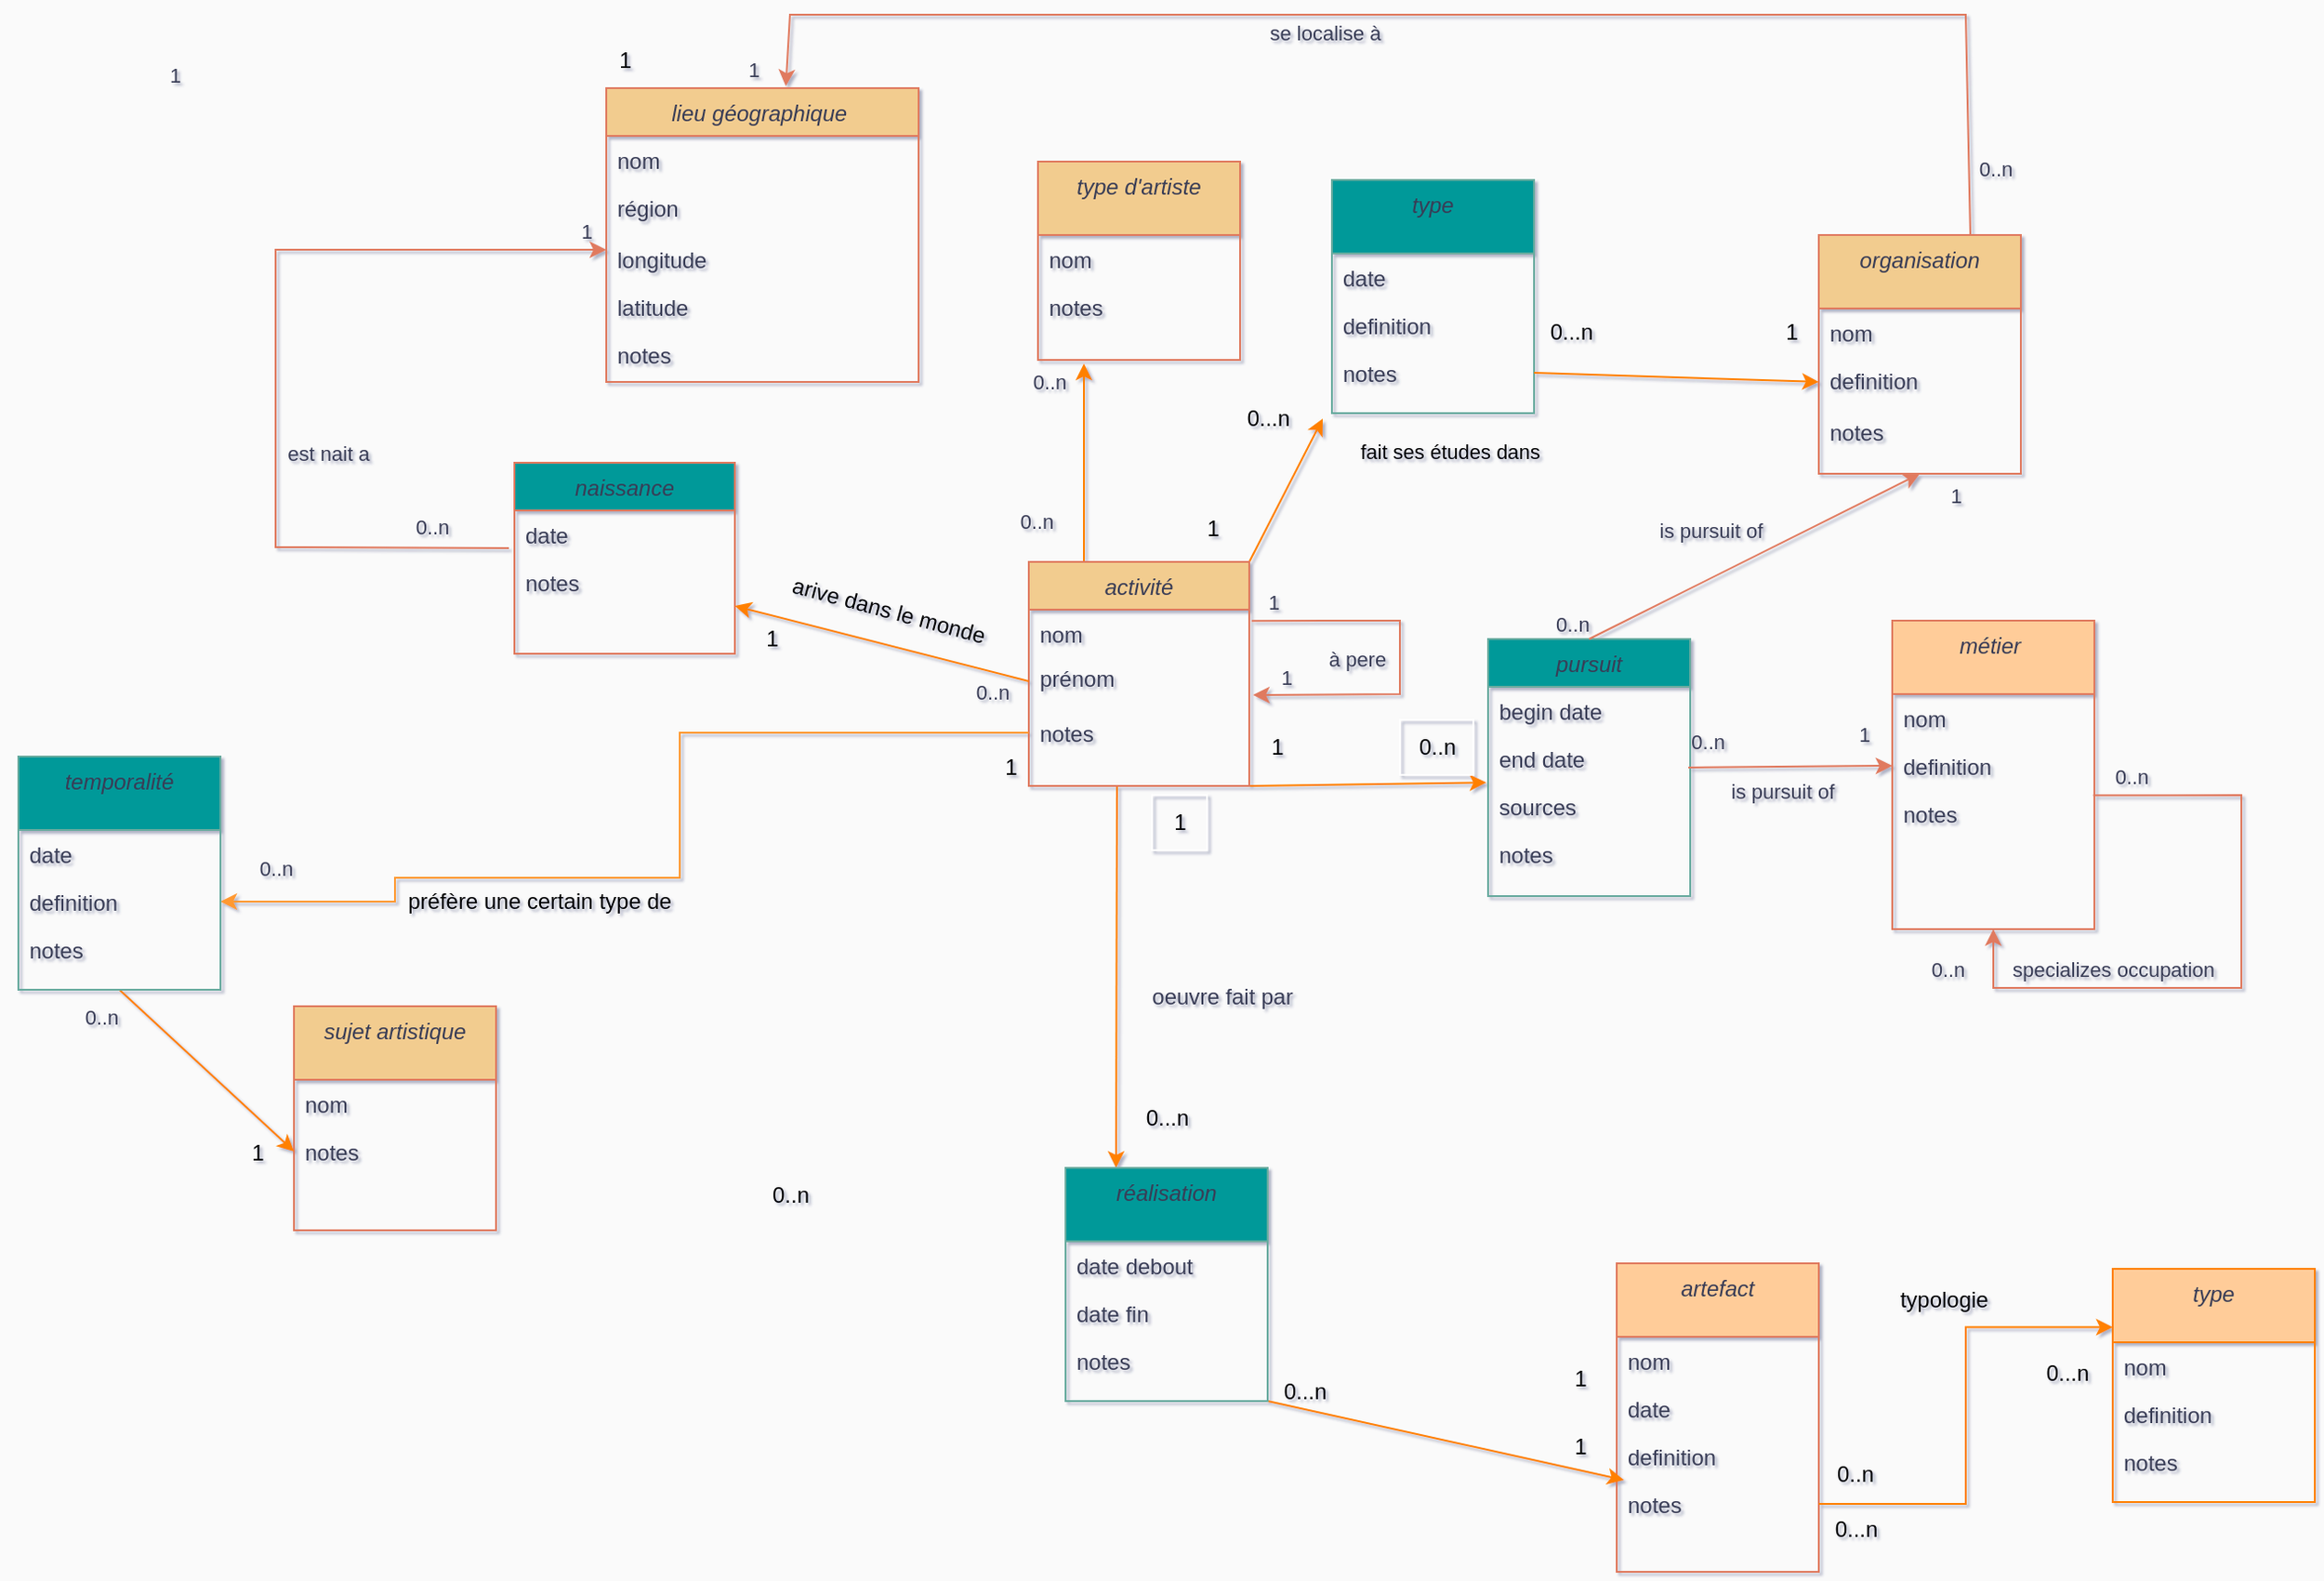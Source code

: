 <mxfile>
    <diagram id="C5RBs43oDa-KdzZeNtuy" name="Page-1">
        <mxGraphModel dx="1972" dy="1094" grid="1" gridSize="10" guides="1" tooltips="1" connect="1" arrows="1" fold="1" page="1" pageScale="1" pageWidth="1654" pageHeight="1169" background="#fafafa" math="0" shadow="1">
            <root>
                <mxCell id="WIyWlLk6GJQsqaUBKTNV-0"/>
                <mxCell id="WIyWlLk6GJQsqaUBKTNV-1" parent="WIyWlLk6GJQsqaUBKTNV-0"/>
                <mxCell id="3" style="edgeStyle=none;html=1;exitX=0.25;exitY=0;exitDx=0;exitDy=0;strokeColor=#FF8000;fillColor=#FF8000;" parent="WIyWlLk6GJQsqaUBKTNV-1" source="zkfFHV4jXpPFQw0GAbJ--0" edge="1">
                    <mxGeometry relative="1" as="geometry">
                        <mxPoint x="760" y="340" as="targetPoint"/>
                    </mxGeometry>
                </mxCell>
                <mxCell id="18" style="edgeStyle=none;html=1;exitX=1;exitY=1;exitDx=0;exitDy=0;entryX=-0.009;entryY=0.007;entryDx=0;entryDy=0;entryPerimeter=0;strokeColor=#FF8000;fontColor=#000000;fillColor=#FF8000;" parent="WIyWlLk6GJQsqaUBKTNV-1" source="zkfFHV4jXpPFQw0GAbJ--0" target="Bw8D9-mf-STMI-rw64IU-81" edge="1">
                    <mxGeometry relative="1" as="geometry"/>
                </mxCell>
                <mxCell id="20" style="edgeStyle=none;html=1;exitX=1;exitY=0;exitDx=0;exitDy=0;strokeColor=#FF8000;fontColor=#000000;" parent="WIyWlLk6GJQsqaUBKTNV-1" source="zkfFHV4jXpPFQw0GAbJ--0" edge="1">
                    <mxGeometry relative="1" as="geometry">
                        <mxPoint x="890" y="370" as="targetPoint"/>
                    </mxGeometry>
                </mxCell>
                <mxCell id="61" style="edgeStyle=none;html=1;entryX=0.25;entryY=0;entryDx=0;entryDy=0;strokeColor=#FF8000;fontColor=#000000;fillColor=#FF8000;" edge="1" parent="WIyWlLk6GJQsqaUBKTNV-1" target="7">
                    <mxGeometry relative="1" as="geometry">
                        <mxPoint x="778" y="570" as="sourcePoint"/>
                    </mxGeometry>
                </mxCell>
                <mxCell id="zkfFHV4jXpPFQw0GAbJ--0" value="activité" style="swimlane;fontStyle=2;align=center;verticalAlign=top;childLayout=stackLayout;horizontal=1;startSize=26;horizontalStack=0;resizeParent=1;resizeLast=0;collapsible=1;marginBottom=0;rounded=0;shadow=0;strokeWidth=1;labelBackgroundColor=none;fillColor=#F2CC8F;strokeColor=#E07A5F;fontColor=#393C56;" parent="WIyWlLk6GJQsqaUBKTNV-1" vertex="1">
                    <mxGeometry x="730" y="448" width="120" height="122" as="geometry">
                        <mxRectangle x="230" y="140" width="160" height="26" as="alternateBounds"/>
                    </mxGeometry>
                </mxCell>
                <mxCell id="zkfFHV4jXpPFQw0GAbJ--1" value="nom" style="text;align=left;verticalAlign=top;spacingLeft=4;spacingRight=4;overflow=hidden;rotatable=0;points=[[0,0.5],[1,0.5]];portConstraint=eastwest;rounded=0;labelBackgroundColor=none;fontColor=#393C56;" parent="zkfFHV4jXpPFQw0GAbJ--0" vertex="1">
                    <mxGeometry y="26" width="120" height="24" as="geometry"/>
                </mxCell>
                <mxCell id="u_57cNiZf8qIz6-0h1pk-41" value="prénom" style="text;align=left;verticalAlign=top;spacingLeft=4;spacingRight=4;overflow=hidden;rotatable=0;points=[[0,0.5],[1,0.5]];portConstraint=eastwest;rounded=0;labelBackgroundColor=none;fontColor=#393C56;" parent="zkfFHV4jXpPFQw0GAbJ--0" vertex="1">
                    <mxGeometry y="50" width="120" height="30" as="geometry"/>
                </mxCell>
                <mxCell id="p7xlOEMJFDli8GuN8Mlz-6" value="notes&#10;" style="text;align=left;verticalAlign=top;spacingLeft=4;spacingRight=4;overflow=hidden;rotatable=0;points=[[0,0.5],[1,0.5]];portConstraint=eastwest;rounded=0;shadow=0;html=0;labelBackgroundColor=none;fontColor=#393C56;" parent="zkfFHV4jXpPFQw0GAbJ--0" vertex="1">
                    <mxGeometry y="80" width="120" height="26" as="geometry"/>
                </mxCell>
                <mxCell id="Bw8D9-mf-STMI-rw64IU-0" value="naissance" style="swimlane;fontStyle=2;align=center;verticalAlign=top;childLayout=stackLayout;horizontal=1;startSize=26;horizontalStack=0;resizeParent=1;resizeLast=0;collapsible=1;marginBottom=0;rounded=0;shadow=0;strokeWidth=1;labelBackgroundColor=none;fillColor=#009999;strokeColor=#E07A5F;fontColor=#393C56;" parent="WIyWlLk6GJQsqaUBKTNV-1" vertex="1">
                    <mxGeometry x="450" y="394" width="120" height="104" as="geometry">
                        <mxRectangle x="230" y="140" width="160" height="26" as="alternateBounds"/>
                    </mxGeometry>
                </mxCell>
                <mxCell id="Bw8D9-mf-STMI-rw64IU-1" value="date" style="text;align=left;verticalAlign=top;spacingLeft=4;spacingRight=4;overflow=hidden;rotatable=0;points=[[0,0.5],[1,0.5]];portConstraint=eastwest;rounded=0;labelBackgroundColor=none;fontColor=#393C56;" parent="Bw8D9-mf-STMI-rw64IU-0" vertex="1">
                    <mxGeometry y="26" width="120" height="26" as="geometry"/>
                </mxCell>
                <mxCell id="Bw8D9-mf-STMI-rw64IU-53" style="edgeStyle=elbowEdgeStyle;rounded=0;orthogonalLoop=1;jettySize=auto;elbow=vertical;html=1;exitX=0;exitY=0.5;exitDx=0;exitDy=0;labelBackgroundColor=none;fontColor=default;strokeColor=#E07A5F;" parent="Bw8D9-mf-STMI-rw64IU-0" edge="1">
                    <mxGeometry relative="1" as="geometry">
                        <mxPoint y="65" as="sourcePoint"/>
                        <mxPoint y="65" as="targetPoint"/>
                    </mxGeometry>
                </mxCell>
                <mxCell id="lIRJRWgk_XQTRXZxPNvE-15" value="notes&#10;" style="text;align=left;verticalAlign=top;spacingLeft=4;spacingRight=4;overflow=hidden;rotatable=0;points=[[0,0.5],[1,0.5]];portConstraint=eastwest;rounded=0;shadow=0;html=0;labelBackgroundColor=none;fontColor=#393C56;" parent="Bw8D9-mf-STMI-rw64IU-0" vertex="1">
                    <mxGeometry y="52" width="120" height="26" as="geometry"/>
                </mxCell>
                <mxCell id="Bw8D9-mf-STMI-rw64IU-12" value="lieu géographique " style="swimlane;fontStyle=2;align=center;verticalAlign=top;childLayout=stackLayout;horizontal=1;startSize=26;horizontalStack=0;resizeParent=1;resizeLast=0;collapsible=1;marginBottom=0;rounded=0;shadow=0;strokeWidth=1;labelBackgroundColor=none;fillColor=#F2CC8F;strokeColor=#E07A5F;fontColor=#393C56;" parent="WIyWlLk6GJQsqaUBKTNV-1" vertex="1">
                    <mxGeometry x="500" y="190" width="170" height="160" as="geometry">
                        <mxRectangle x="230" y="140" width="160" height="26" as="alternateBounds"/>
                    </mxGeometry>
                </mxCell>
                <mxCell id="Bw8D9-mf-STMI-rw64IU-13" value="nom" style="text;align=left;verticalAlign=top;spacingLeft=4;spacingRight=4;overflow=hidden;rotatable=0;points=[[0,0.5],[1,0.5]];portConstraint=eastwest;rounded=0;labelBackgroundColor=none;fontColor=#393C56;" parent="Bw8D9-mf-STMI-rw64IU-12" vertex="1">
                    <mxGeometry y="26" width="170" height="26" as="geometry"/>
                </mxCell>
                <mxCell id="Bw8D9-mf-STMI-rw64IU-14" value="région " style="text;align=left;verticalAlign=top;spacingLeft=4;spacingRight=4;overflow=hidden;rotatable=0;points=[[0,0.5],[1,0.5]];portConstraint=eastwest;rounded=0;shadow=0;html=0;labelBackgroundColor=none;fontColor=#393C56;" parent="Bw8D9-mf-STMI-rw64IU-12" vertex="1">
                    <mxGeometry y="52" width="170" height="28" as="geometry"/>
                </mxCell>
                <mxCell id="Bw8D9-mf-STMI-rw64IU-24" value="longitude" style="text;align=left;verticalAlign=top;spacingLeft=4;spacingRight=4;overflow=hidden;rotatable=0;points=[[0,0.5],[1,0.5]];portConstraint=eastwest;rounded=0;shadow=0;html=0;labelBackgroundColor=none;fontColor=#393C56;" parent="Bw8D9-mf-STMI-rw64IU-12" vertex="1">
                    <mxGeometry y="80" width="170" height="26" as="geometry"/>
                </mxCell>
                <mxCell id="Bw8D9-mf-STMI-rw64IU-25" value="latitude" style="text;align=left;verticalAlign=top;spacingLeft=4;spacingRight=4;overflow=hidden;rotatable=0;points=[[0,0.5],[1,0.5]];portConstraint=eastwest;rounded=0;shadow=0;html=0;labelBackgroundColor=none;fontColor=#393C56;" parent="Bw8D9-mf-STMI-rw64IU-12" vertex="1">
                    <mxGeometry y="106" width="170" height="26" as="geometry"/>
                </mxCell>
                <mxCell id="p7xlOEMJFDli8GuN8Mlz-14" value="notes&#10;" style="text;align=left;verticalAlign=top;spacingLeft=4;spacingRight=4;overflow=hidden;rotatable=0;points=[[0,0.5],[1,0.5]];portConstraint=eastwest;rounded=0;shadow=0;html=0;labelBackgroundColor=none;fontColor=#393C56;" parent="Bw8D9-mf-STMI-rw64IU-12" vertex="1">
                    <mxGeometry y="132" width="170" height="26" as="geometry"/>
                </mxCell>
                <mxCell id="Bw8D9-mf-STMI-rw64IU-49" value="" style="endArrow=classic;html=1;rounded=0;labelBackgroundColor=none;fontColor=default;strokeColor=#E07A5F;exitX=-0.025;exitY=-0.212;exitDx=0;exitDy=0;exitPerimeter=0;" parent="WIyWlLk6GJQsqaUBKTNV-1" edge="1" source="lIRJRWgk_XQTRXZxPNvE-15">
                    <mxGeometry relative="1" as="geometry">
                        <mxPoint x="400" y="498" as="sourcePoint"/>
                        <mxPoint x="500" y="278" as="targetPoint"/>
                        <Array as="points">
                            <mxPoint x="320" y="440"/>
                            <mxPoint x="320" y="278"/>
                        </Array>
                    </mxGeometry>
                </mxCell>
                <mxCell id="Bw8D9-mf-STMI-rw64IU-50" value="est nait a&amp;nbsp;" style="edgeLabel;resizable=0;html=1;align=center;verticalAlign=middle;rounded=0;labelBackgroundColor=none;fontColor=#393C56;" parent="Bw8D9-mf-STMI-rw64IU-49" connectable="0" vertex="1">
                    <mxGeometry relative="1" as="geometry">
                        <mxPoint x="30" y="56" as="offset"/>
                    </mxGeometry>
                </mxCell>
                <mxCell id="Bw8D9-mf-STMI-rw64IU-51" value="1" style="edgeLabel;html=1;align=center;verticalAlign=middle;resizable=0;points=[];rounded=0;labelBackgroundColor=none;fontColor=#393C56;" parent="Bw8D9-mf-STMI-rw64IU-49" vertex="1" connectable="0">
                    <mxGeometry x="0.888" y="-1" relative="1" as="geometry">
                        <mxPoint x="15.55" y="-11.69" as="offset"/>
                    </mxGeometry>
                </mxCell>
                <mxCell id="Bw8D9-mf-STMI-rw64IU-52" value="0..n" style="edgeLabel;html=1;align=center;verticalAlign=middle;resizable=0;points=[];rounded=0;labelBackgroundColor=none;fontColor=#393C56;" parent="Bw8D9-mf-STMI-rw64IU-49" vertex="1" connectable="0">
                    <mxGeometry x="-0.881" y="-1" relative="1" as="geometry">
                        <mxPoint x="-14.14" y="-11" as="offset"/>
                    </mxGeometry>
                </mxCell>
                <mxCell id="Bw8D9-mf-STMI-rw64IU-86" value="métier " style="swimlane;fontStyle=2;align=center;verticalAlign=top;childLayout=stackLayout;horizontal=1;startSize=40;horizontalStack=0;resizeParent=1;resizeLast=0;collapsible=1;marginBottom=0;rounded=0;shadow=0;strokeWidth=1;labelBackgroundColor=none;fillColor=#FFCC99;strokeColor=#E07A5F;fontColor=#393C56;" parent="WIyWlLk6GJQsqaUBKTNV-1" vertex="1">
                    <mxGeometry x="1200" y="480" width="110" height="168" as="geometry">
                        <mxRectangle x="230" y="140" width="160" height="26" as="alternateBounds"/>
                    </mxGeometry>
                </mxCell>
                <mxCell id="Bw8D9-mf-STMI-rw64IU-87" value="nom " style="text;align=left;verticalAlign=top;spacingLeft=4;spacingRight=4;overflow=hidden;rotatable=0;points=[[0,0.5],[1,0.5]];portConstraint=eastwest;rounded=0;labelBackgroundColor=none;fontColor=#393C56;" parent="Bw8D9-mf-STMI-rw64IU-86" vertex="1">
                    <mxGeometry y="40" width="110" height="26" as="geometry"/>
                </mxCell>
                <mxCell id="Bw8D9-mf-STMI-rw64IU-88" value="" style="endArrow=classic;html=1;entryX=0.5;entryY=1;entryDx=0;entryDy=0;exitX=0.994;exitY=1.122;exitDx=0;exitDy=0;exitPerimeter=0;rounded=0;labelBackgroundColor=none;fontColor=default;strokeColor=#E07A5F;" parent="Bw8D9-mf-STMI-rw64IU-86" target="Bw8D9-mf-STMI-rw64IU-86" edge="1">
                    <mxGeometry relative="1" as="geometry">
                        <mxPoint x="109.34" y="95.172" as="sourcePoint"/>
                        <mxPoint x="-30" y="140" as="targetPoint"/>
                        <Array as="points">
                            <mxPoint x="190" y="95"/>
                            <mxPoint x="190" y="200"/>
                            <mxPoint x="55" y="200"/>
                        </Array>
                    </mxGeometry>
                </mxCell>
                <mxCell id="Bw8D9-mf-STMI-rw64IU-90" value="specializes occupation" style="edgeLabel;resizable=0;html=1;align=center;verticalAlign=middle;rounded=0;labelBackgroundColor=none;fontColor=#393C56;" parent="Bw8D9-mf-STMI-rw64IU-88" connectable="0" vertex="1">
                    <mxGeometry relative="1" as="geometry">
                        <mxPoint x="-70" y="-1.01" as="offset"/>
                    </mxGeometry>
                </mxCell>
                <mxCell id="Bw8D9-mf-STMI-rw64IU-91" value="0..n" style="edgeLabel;html=1;align=center;verticalAlign=middle;resizable=0;points=[];rounded=0;labelBackgroundColor=none;fontColor=#393C56;" parent="Bw8D9-mf-STMI-rw64IU-88" vertex="1" connectable="0">
                    <mxGeometry x="-0.881" y="-1" relative="1" as="geometry">
                        <mxPoint x="-0.18" y="-11" as="offset"/>
                    </mxGeometry>
                </mxCell>
                <mxCell id="Bw8D9-mf-STMI-rw64IU-89" value="0..n" style="edgeLabel;html=1;align=center;verticalAlign=middle;resizable=0;points=[];rounded=0;labelBackgroundColor=none;fontColor=#393C56;" parent="Bw8D9-mf-STMI-rw64IU-88" vertex="1" connectable="0">
                    <mxGeometry x="0.888" y="-1" relative="1" as="geometry">
                        <mxPoint x="-26" y="2.44" as="offset"/>
                    </mxGeometry>
                </mxCell>
                <mxCell id="p7xlOEMJFDli8GuN8Mlz-2" value="definition" style="text;align=left;verticalAlign=top;spacingLeft=4;spacingRight=4;overflow=hidden;rotatable=0;points=[[0,0.5],[1,0.5]];portConstraint=eastwest;rounded=0;shadow=0;html=0;labelBackgroundColor=none;fontColor=#393C56;" parent="Bw8D9-mf-STMI-rw64IU-86" vertex="1">
                    <mxGeometry y="66" width="110" height="26" as="geometry"/>
                </mxCell>
                <mxCell id="p7xlOEMJFDli8GuN8Mlz-8" value="notes&#10;" style="text;align=left;verticalAlign=top;spacingLeft=4;spacingRight=4;overflow=hidden;rotatable=0;points=[[0,0.5],[1,0.5]];portConstraint=eastwest;rounded=0;shadow=0;html=0;labelBackgroundColor=none;fontColor=#393C56;" parent="Bw8D9-mf-STMI-rw64IU-86" vertex="1">
                    <mxGeometry y="92" width="110" height="26" as="geometry"/>
                </mxCell>
                <mxCell id="Bw8D9-mf-STMI-rw64IU-77" value="pursuit" style="swimlane;fontStyle=2;align=center;verticalAlign=top;childLayout=stackLayout;horizontal=1;startSize=26;horizontalStack=0;resizeParent=1;resizeLast=0;collapsible=1;marginBottom=0;rounded=0;shadow=0;strokeWidth=1;labelBackgroundColor=none;fillColor=#009999;strokeColor=#67AB9F;fontColor=#393C56;" parent="WIyWlLk6GJQsqaUBKTNV-1" vertex="1">
                    <mxGeometry x="980" y="490" width="110" height="140" as="geometry">
                        <mxRectangle x="230" y="140" width="160" height="26" as="alternateBounds"/>
                    </mxGeometry>
                </mxCell>
                <mxCell id="Bw8D9-mf-STMI-rw64IU-78" value="begin date" style="text;align=left;verticalAlign=top;spacingLeft=4;spacingRight=4;overflow=hidden;rotatable=0;points=[[0,0.5],[1,0.5]];portConstraint=eastwest;rounded=0;labelBackgroundColor=none;fontColor=#393C56;" parent="Bw8D9-mf-STMI-rw64IU-77" vertex="1">
                    <mxGeometry y="26" width="110" height="26" as="geometry"/>
                </mxCell>
                <mxCell id="Bw8D9-mf-STMI-rw64IU-79" value="end date" style="text;align=left;verticalAlign=top;spacingLeft=4;spacingRight=4;overflow=hidden;rotatable=0;points=[[0,0.5],[1,0.5]];portConstraint=eastwest;rounded=0;shadow=0;html=0;labelBackgroundColor=none;fontColor=#393C56;" parent="Bw8D9-mf-STMI-rw64IU-77" vertex="1">
                    <mxGeometry y="52" width="110" height="26" as="geometry"/>
                </mxCell>
                <mxCell id="Bw8D9-mf-STMI-rw64IU-80" style="edgeStyle=elbowEdgeStyle;rounded=0;orthogonalLoop=1;jettySize=auto;elbow=vertical;html=1;exitX=0;exitY=0.5;exitDx=0;exitDy=0;labelBackgroundColor=none;fontColor=default;strokeColor=#E07A5F;" parent="Bw8D9-mf-STMI-rw64IU-77" source="Bw8D9-mf-STMI-rw64IU-79" target="Bw8D9-mf-STMI-rw64IU-79" edge="1">
                    <mxGeometry relative="1" as="geometry"/>
                </mxCell>
                <mxCell id="Bw8D9-mf-STMI-rw64IU-81" value="sources" style="text;align=left;verticalAlign=top;spacingLeft=4;spacingRight=4;overflow=hidden;rotatable=0;points=[[0,0.5],[1,0.5]];portConstraint=eastwest;rounded=0;shadow=0;html=0;labelBackgroundColor=none;fontColor=#393C56;" parent="Bw8D9-mf-STMI-rw64IU-77" vertex="1">
                    <mxGeometry y="78" width="110" height="26" as="geometry"/>
                </mxCell>
                <mxCell id="p7xlOEMJFDli8GuN8Mlz-15" value="notes&#10;" style="text;align=left;verticalAlign=top;spacingLeft=4;spacingRight=4;overflow=hidden;rotatable=0;points=[[0,0.5],[1,0.5]];portConstraint=eastwest;rounded=0;shadow=0;html=0;labelBackgroundColor=none;fontColor=#393C56;" parent="Bw8D9-mf-STMI-rw64IU-77" vertex="1">
                    <mxGeometry y="104" width="110" height="26" as="geometry"/>
                </mxCell>
                <mxCell id="Bw8D9-mf-STMI-rw64IU-93" value="" style="endArrow=none;html=1;exitX=0;exitY=0.5;exitDx=0;exitDy=0;startArrow=classic;startFill=1;endFill=0;rounded=0;labelBackgroundColor=none;fontColor=default;strokeColor=#E07A5F;entryX=0.991;entryY=-0.308;entryDx=0;entryDy=0;entryPerimeter=0;" parent="WIyWlLk6GJQsqaUBKTNV-1" target="Bw8D9-mf-STMI-rw64IU-81" edge="1">
                    <mxGeometry x="-0.006" relative="1" as="geometry">
                        <mxPoint x="1200" y="559" as="sourcePoint"/>
                        <mxPoint x="1100" y="559" as="targetPoint"/>
                        <mxPoint as="offset"/>
                    </mxGeometry>
                </mxCell>
                <mxCell id="Bw8D9-mf-STMI-rw64IU-94" value="is pursuit of" style="edgeLabel;resizable=0;html=1;align=center;verticalAlign=middle;rounded=0;labelBackgroundColor=none;fontColor=#393C56;rotation=0;" parent="Bw8D9-mf-STMI-rw64IU-93" connectable="0" vertex="1">
                    <mxGeometry relative="1" as="geometry">
                        <mxPoint x="-5" y="13" as="offset"/>
                    </mxGeometry>
                </mxCell>
                <mxCell id="Bw8D9-mf-STMI-rw64IU-95" value="1" style="edgeLabel;resizable=0;html=1;align=left;verticalAlign=bottom;rounded=0;labelBackgroundColor=none;fontColor=#393C56;" parent="Bw8D9-mf-STMI-rw64IU-93" connectable="0" vertex="1">
                    <mxGeometry x="-1" relative="1" as="geometry">
                        <mxPoint x="-20" y="-9" as="offset"/>
                    </mxGeometry>
                </mxCell>
                <mxCell id="Bw8D9-mf-STMI-rw64IU-96" value="0..n" style="edgeLabel;resizable=0;html=1;align=right;verticalAlign=bottom;rounded=0;labelBackgroundColor=none;fontColor=#393C56;" parent="Bw8D9-mf-STMI-rw64IU-93" connectable="0" vertex="1">
                    <mxGeometry x="1" relative="1" as="geometry">
                        <mxPoint x="20" y="-5" as="offset"/>
                    </mxGeometry>
                </mxCell>
                <mxCell id="55" value="is pursuit of" style="edgeLabel;resizable=0;html=1;align=center;verticalAlign=middle;rounded=0;labelBackgroundColor=none;fontColor=#393C56;rotation=0;" connectable="0" vertex="1" parent="Bw8D9-mf-STMI-rw64IU-93">
                    <mxGeometry relative="1" as="geometry">
                        <mxPoint x="-44" y="-129" as="offset"/>
                    </mxGeometry>
                </mxCell>
                <mxCell id="Bw8D9-mf-STMI-rw64IU-130" value="" style="endArrow=classic;html=1;entryX=0.575;entryY=-0.007;entryDx=0;entryDy=0;rounded=0;labelBackgroundColor=none;fontColor=default;strokeColor=#E07A5F;entryPerimeter=0;exitX=0.75;exitY=0;exitDx=0;exitDy=0;" parent="WIyWlLk6GJQsqaUBKTNV-1" source="Bw8D9-mf-STMI-rw64IU-128" target="Bw8D9-mf-STMI-rw64IU-12" edge="1">
                    <mxGeometry relative="1" as="geometry">
                        <mxPoint x="1240" y="260" as="sourcePoint"/>
                        <mxPoint x="1160" y="324" as="targetPoint"/>
                        <Array as="points">
                            <mxPoint x="1240" y="150"/>
                            <mxPoint x="600" y="150"/>
                        </Array>
                    </mxGeometry>
                </mxCell>
                <mxCell id="Bw8D9-mf-STMI-rw64IU-131" value="se localise à" style="edgeLabel;resizable=0;html=1;align=center;verticalAlign=middle;rounded=0;labelBackgroundColor=none;fontColor=#393C56;" parent="Bw8D9-mf-STMI-rw64IU-130" connectable="0" vertex="1">
                    <mxGeometry relative="1" as="geometry">
                        <mxPoint x="-70" y="10" as="offset"/>
                    </mxGeometry>
                </mxCell>
                <mxCell id="Bw8D9-mf-STMI-rw64IU-132" value="0..n" style="edgeLabel;html=1;align=center;verticalAlign=middle;resizable=0;points=[];rounded=0;labelBackgroundColor=none;fontColor=#393C56;" parent="Bw8D9-mf-STMI-rw64IU-130" vertex="1" connectable="0">
                    <mxGeometry x="-0.881" y="-1" relative="1" as="geometry">
                        <mxPoint x="13" y="11" as="offset"/>
                    </mxGeometry>
                </mxCell>
                <mxCell id="Bw8D9-mf-STMI-rw64IU-133" value="1" style="edgeLabel;html=1;align=center;verticalAlign=middle;resizable=0;points=[];rounded=0;labelBackgroundColor=none;fontColor=#393C56;" parent="Bw8D9-mf-STMI-rw64IU-130" vertex="1" connectable="0">
                    <mxGeometry x="0.888" y="-1" relative="1" as="geometry">
                        <mxPoint x="-26" y="31" as="offset"/>
                    </mxGeometry>
                </mxCell>
                <mxCell id="Bw8D9-mf-STMI-rw64IU-128" value="organisation" style="swimlane;fontStyle=2;align=center;verticalAlign=top;childLayout=stackLayout;horizontal=1;startSize=40;horizontalStack=0;resizeParent=1;resizeLast=0;collapsible=1;marginBottom=0;rounded=0;shadow=0;strokeWidth=1;labelBackgroundColor=none;fillColor=#F2CC8F;strokeColor=#E07A5F;fontColor=#393C56;" parent="WIyWlLk6GJQsqaUBKTNV-1" vertex="1">
                    <mxGeometry x="1160" y="270" width="110" height="130" as="geometry">
                        <mxRectangle x="230" y="140" width="160" height="26" as="alternateBounds"/>
                    </mxGeometry>
                </mxCell>
                <mxCell id="Bw8D9-mf-STMI-rw64IU-129" value="nom" style="text;align=left;verticalAlign=top;spacingLeft=4;spacingRight=4;overflow=hidden;rotatable=0;points=[[0,0.5],[1,0.5]];portConstraint=eastwest;rounded=0;labelBackgroundColor=none;fontColor=#393C56;" parent="Bw8D9-mf-STMI-rw64IU-128" vertex="1">
                    <mxGeometry y="40" width="110" height="26" as="geometry"/>
                </mxCell>
                <mxCell id="p7xlOEMJFDli8GuN8Mlz-3" value="definition" style="text;align=left;verticalAlign=top;spacingLeft=4;spacingRight=4;overflow=hidden;rotatable=0;points=[[0,0.5],[1,0.5]];portConstraint=eastwest;rounded=0;shadow=0;html=0;labelBackgroundColor=none;fontColor=#393C56;" parent="Bw8D9-mf-STMI-rw64IU-128" vertex="1">
                    <mxGeometry y="66" width="110" height="28" as="geometry"/>
                </mxCell>
                <mxCell id="p7xlOEMJFDli8GuN8Mlz-11" value="notes&#10;" style="text;align=left;verticalAlign=top;spacingLeft=4;spacingRight=4;overflow=hidden;rotatable=0;points=[[0,0.5],[1,0.5]];portConstraint=eastwest;rounded=0;shadow=0;html=0;labelBackgroundColor=none;fontColor=#393C56;" parent="Bw8D9-mf-STMI-rw64IU-128" vertex="1">
                    <mxGeometry y="94" width="110" height="26" as="geometry"/>
                </mxCell>
                <mxCell id="Bw8D9-mf-STMI-rw64IU-135" value="&lt;font color=&quot;#000000&quot;&gt;fait ses études dans&lt;/font&gt;" style="endArrow=classic;html=1;exitX=0.5;exitY=0;exitDx=0;exitDy=0;entryX=0.5;entryY=1;entryDx=0;entryDy=0;rounded=0;labelBackgroundColor=none;fontColor=default;strokeColor=#E07A5F;" parent="WIyWlLk6GJQsqaUBKTNV-1" source="Bw8D9-mf-STMI-rw64IU-77" target="Bw8D9-mf-STMI-rw64IU-128" edge="1">
                    <mxGeometry x="-1" y="131" relative="1" as="geometry">
                        <mxPoint x="1210" y="569" as="sourcePoint"/>
                        <mxPoint x="1100" y="635" as="targetPoint"/>
                        <mxPoint x="-17" y="15" as="offset"/>
                    </mxGeometry>
                </mxCell>
                <mxCell id="Bw8D9-mf-STMI-rw64IU-137" value="0..n" style="edgeLabel;resizable=0;html=1;align=left;verticalAlign=bottom;rounded=0;labelBackgroundColor=none;fontColor=#393C56;" parent="Bw8D9-mf-STMI-rw64IU-135" connectable="0" vertex="1">
                    <mxGeometry x="-1" relative="1" as="geometry">
                        <mxPoint x="-20" as="offset"/>
                    </mxGeometry>
                </mxCell>
                <mxCell id="Bw8D9-mf-STMI-rw64IU-138" value="1" style="edgeLabel;resizable=0;html=1;align=right;verticalAlign=bottom;rounded=0;labelBackgroundColor=none;fontColor=#393C56;" parent="Bw8D9-mf-STMI-rw64IU-135" connectable="0" vertex="1">
                    <mxGeometry x="1" relative="1" as="geometry">
                        <mxPoint x="24" y="20" as="offset"/>
                    </mxGeometry>
                </mxCell>
                <mxCell id="u_57cNiZf8qIz6-0h1pk-18" value="type" style="swimlane;fontStyle=2;align=center;verticalAlign=top;childLayout=stackLayout;horizontal=1;startSize=40;horizontalStack=0;resizeParent=1;resizeLast=0;collapsible=1;marginBottom=0;rounded=0;shadow=0;strokeWidth=1;labelBackgroundColor=none;fillColor=#FFCC99;strokeColor=#FF8000;fontColor=#393C56;" parent="WIyWlLk6GJQsqaUBKTNV-1" vertex="1">
                    <mxGeometry x="1320" y="833" width="110" height="127" as="geometry">
                        <mxRectangle x="230" y="140" width="160" height="26" as="alternateBounds"/>
                    </mxGeometry>
                </mxCell>
                <mxCell id="p7xlOEMJFDli8GuN8Mlz-31" value="nom" style="text;align=left;verticalAlign=top;spacingLeft=4;spacingRight=4;overflow=hidden;rotatable=0;points=[[0,0.5],[1,0.5]];portConstraint=eastwest;rounded=0;labelBackgroundColor=none;fontColor=#393C56;" parent="u_57cNiZf8qIz6-0h1pk-18" vertex="1">
                    <mxGeometry y="40" width="110" height="26" as="geometry"/>
                </mxCell>
                <mxCell id="p7xlOEMJFDli8GuN8Mlz-1" value="definition" style="text;align=left;verticalAlign=top;spacingLeft=4;spacingRight=4;overflow=hidden;rotatable=0;points=[[0,0.5],[1,0.5]];portConstraint=eastwest;rounded=0;shadow=0;html=0;labelBackgroundColor=none;fontColor=#393C56;" parent="u_57cNiZf8qIz6-0h1pk-18" vertex="1">
                    <mxGeometry y="66" width="110" height="26" as="geometry"/>
                </mxCell>
                <mxCell id="p7xlOEMJFDli8GuN8Mlz-9" value="notes&#10;" style="text;align=left;verticalAlign=top;spacingLeft=4;spacingRight=4;overflow=hidden;rotatable=0;points=[[0,0.5],[1,0.5]];portConstraint=eastwest;rounded=0;shadow=0;html=0;labelBackgroundColor=none;fontColor=#393C56;" parent="u_57cNiZf8qIz6-0h1pk-18" vertex="1">
                    <mxGeometry y="92" width="110" height="26" as="geometry"/>
                </mxCell>
                <mxCell id="u_57cNiZf8qIz6-0h1pk-56" value="1" style="text;html=1;align=center;verticalAlign=middle;resizable=0;points=[];autosize=1;strokeColor=none;fillColor=none;fontSize=11;rounded=0;labelBackgroundColor=none;fontColor=#393C56;" parent="WIyWlLk6GJQsqaUBKTNV-1" vertex="1">
                    <mxGeometry x="250" y="168" width="30" height="30" as="geometry"/>
                </mxCell>
                <mxCell id="_vozTY5XuUaW1i8RwrUc-5" value="oeuvre fait par" style="text;html=1;align=center;verticalAlign=middle;resizable=0;points=[];autosize=1;strokeColor=none;fillColor=none;fontColor=#393C56;rotation=0;" parent="WIyWlLk6GJQsqaUBKTNV-1" vertex="1">
                    <mxGeometry x="785" y="670" width="100" height="30" as="geometry"/>
                </mxCell>
                <mxCell id="p7xlOEMJFDli8GuN8Mlz-17" value="artefact" style="swimlane;fontStyle=2;align=center;verticalAlign=top;childLayout=stackLayout;horizontal=1;startSize=40;horizontalStack=0;resizeParent=1;resizeLast=0;collapsible=1;marginBottom=0;rounded=0;shadow=0;strokeWidth=1;labelBackgroundColor=none;fillColor=#FFCC99;strokeColor=#E07A5F;fontColor=#393C56;" parent="WIyWlLk6GJQsqaUBKTNV-1" vertex="1">
                    <mxGeometry x="1050" y="830" width="110" height="168" as="geometry">
                        <mxRectangle x="230" y="140" width="160" height="26" as="alternateBounds"/>
                    </mxGeometry>
                </mxCell>
                <mxCell id="p7xlOEMJFDli8GuN8Mlz-18" value="nom" style="text;align=left;verticalAlign=top;spacingLeft=4;spacingRight=4;overflow=hidden;rotatable=0;points=[[0,0.5],[1,0.5]];portConstraint=eastwest;rounded=0;labelBackgroundColor=none;fontColor=#393C56;" parent="p7xlOEMJFDli8GuN8Mlz-17" vertex="1">
                    <mxGeometry y="40" width="110" height="26" as="geometry"/>
                </mxCell>
                <mxCell id="p7xlOEMJFDli8GuN8Mlz-19" value="date" style="text;align=left;verticalAlign=top;spacingLeft=4;spacingRight=4;overflow=hidden;rotatable=0;points=[[0,0.5],[1,0.5]];portConstraint=eastwest;rounded=0;shadow=0;html=0;labelBackgroundColor=none;fontColor=#393C56;" parent="p7xlOEMJFDli8GuN8Mlz-17" vertex="1">
                    <mxGeometry y="66" width="110" height="26" as="geometry"/>
                </mxCell>
                <mxCell id="p7xlOEMJFDli8GuN8Mlz-20" value="definition" style="text;align=left;verticalAlign=top;spacingLeft=4;spacingRight=4;overflow=hidden;rotatable=0;points=[[0,0.5],[1,0.5]];portConstraint=eastwest;rounded=0;shadow=0;html=0;labelBackgroundColor=none;fontColor=#393C56;" parent="p7xlOEMJFDli8GuN8Mlz-17" vertex="1">
                    <mxGeometry y="92" width="110" height="26" as="geometry"/>
                </mxCell>
                <mxCell id="p7xlOEMJFDli8GuN8Mlz-21" value="notes&#10;" style="text;align=left;verticalAlign=top;spacingLeft=4;spacingRight=4;overflow=hidden;rotatable=0;points=[[0,0.5],[1,0.5]];portConstraint=eastwest;rounded=0;shadow=0;html=0;labelBackgroundColor=none;fontColor=#393C56;" parent="p7xlOEMJFDli8GuN8Mlz-17" vertex="1">
                    <mxGeometry y="118" width="110" height="26" as="geometry"/>
                </mxCell>
                <mxCell id="p7xlOEMJFDli8GuN8Mlz-23" style="edgeStyle=orthogonalEdgeStyle;rounded=0;orthogonalLoop=1;jettySize=auto;html=1;exitX=1;exitY=0.5;exitDx=0;exitDy=0;entryX=0;entryY=0.25;entryDx=0;entryDy=0;strokeColor=#FF8000;" parent="WIyWlLk6GJQsqaUBKTNV-1" source="p7xlOEMJFDli8GuN8Mlz-21" target="u_57cNiZf8qIz6-0h1pk-18" edge="1">
                    <mxGeometry relative="1" as="geometry"/>
                </mxCell>
                <mxCell id="p7xlOEMJFDli8GuN8Mlz-25" value="&lt;font color=&quot;#000000&quot;&gt;typologie&amp;nbsp;&lt;/font&gt;" style="text;html=1;strokeColor=none;fillColor=none;align=center;verticalAlign=middle;whiteSpace=wrap;rounded=0;" parent="WIyWlLk6GJQsqaUBKTNV-1" vertex="1">
                    <mxGeometry x="1200" y="730" width="60" height="240" as="geometry"/>
                </mxCell>
                <mxCell id="p7xlOEMJFDli8GuN8Mlz-28" value="0..n" style="text;html=1;strokeColor=none;fillColor=none;align=center;verticalAlign=middle;whiteSpace=wrap;rounded=0;" parent="WIyWlLk6GJQsqaUBKTNV-1" vertex="1">
                    <mxGeometry x="1150" y="935" width="60" height="20" as="geometry"/>
                </mxCell>
                <mxCell id="qX1tbO1nKQoAiDaZzixz-0" value="sujet artistique" style="swimlane;fontStyle=2;align=center;verticalAlign=top;childLayout=stackLayout;horizontal=1;startSize=40;horizontalStack=0;resizeParent=1;resizeLast=0;collapsible=1;marginBottom=0;rounded=0;shadow=0;strokeWidth=1;labelBackgroundColor=none;fillColor=#F2CC8F;strokeColor=#E07A5F;fontColor=#393C56;" parent="WIyWlLk6GJQsqaUBKTNV-1" vertex="1">
                    <mxGeometry x="330" y="690" width="110" height="122" as="geometry">
                        <mxRectangle x="230" y="140" width="160" height="26" as="alternateBounds"/>
                    </mxGeometry>
                </mxCell>
                <mxCell id="qX1tbO1nKQoAiDaZzixz-1" value="nom" style="text;align=left;verticalAlign=top;spacingLeft=4;spacingRight=4;overflow=hidden;rotatable=0;points=[[0,0.5],[1,0.5]];portConstraint=eastwest;rounded=0;labelBackgroundColor=none;fontColor=#393C56;" parent="qX1tbO1nKQoAiDaZzixz-0" vertex="1">
                    <mxGeometry y="40" width="110" height="26" as="geometry"/>
                </mxCell>
                <mxCell id="qX1tbO1nKQoAiDaZzixz-3" value="notes&#10;" style="text;align=left;verticalAlign=top;spacingLeft=4;spacingRight=4;overflow=hidden;rotatable=0;points=[[0,0.5],[1,0.5]];portConstraint=eastwest;rounded=0;shadow=0;html=0;labelBackgroundColor=none;fontColor=#393C56;" parent="qX1tbO1nKQoAiDaZzixz-0" vertex="1">
                    <mxGeometry y="66" width="110" height="26" as="geometry"/>
                </mxCell>
                <mxCell id="qX1tbO1nKQoAiDaZzixz-4" style="edgeStyle=orthogonalEdgeStyle;rounded=0;orthogonalLoop=1;jettySize=auto;html=1;exitX=0;exitY=0.5;exitDx=0;exitDy=0;entryX=1;entryY=0.5;entryDx=0;entryDy=0;strokeColor=#FF9933;" parent="WIyWlLk6GJQsqaUBKTNV-1" source="p7xlOEMJFDli8GuN8Mlz-6" target="14" edge="1">
                    <mxGeometry relative="1" as="geometry">
                        <Array as="points">
                            <mxPoint x="540" y="541"/>
                            <mxPoint x="540" y="620"/>
                            <mxPoint x="385" y="620"/>
                            <mxPoint x="385" y="633"/>
                        </Array>
                    </mxGeometry>
                </mxCell>
                <mxCell id="lIRJRWgk_XQTRXZxPNvE-2" value="1" style="text;html=1;align=center;verticalAlign=middle;resizable=0;points=[];autosize=1;strokeColor=none;fillColor=none;" parent="WIyWlLk6GJQsqaUBKTNV-1" vertex="1">
                    <mxGeometry x="1015" y="878" width="30" height="30" as="geometry"/>
                </mxCell>
                <mxCell id="lIRJRWgk_XQTRXZxPNvE-5" value="&lt;font color=&quot;#000000&quot;&gt;préfère une certain type de&amp;nbsp;&lt;/font&gt;" style="text;html=1;align=center;verticalAlign=middle;resizable=0;points=[];autosize=1;strokeColor=none;fillColor=none;" parent="WIyWlLk6GJQsqaUBKTNV-1" vertex="1">
                    <mxGeometry x="380" y="618" width="170" height="30" as="geometry"/>
                </mxCell>
                <mxCell id="lIRJRWgk_XQTRXZxPNvE-8" value="0..n" style="text;html=1;align=center;verticalAlign=middle;resizable=0;points=[];autosize=1;strokeColor=none;fillColor=none;" parent="WIyWlLk6GJQsqaUBKTNV-1" vertex="1">
                    <mxGeometry x="580" y="778" width="40" height="30" as="geometry"/>
                </mxCell>
                <mxCell id="lIRJRWgk_XQTRXZxPNvE-12" value="&lt;font color=&quot;#000000&quot;&gt;0..n&lt;/font&gt;" style="text;html=1;align=center;verticalAlign=middle;resizable=0;points=[];autosize=1;strokeColor=#FFFFFF;fillColor=none;" parent="WIyWlLk6GJQsqaUBKTNV-1" vertex="1">
                    <mxGeometry x="932" y="534" width="40" height="30" as="geometry"/>
                </mxCell>
                <mxCell id="lIRJRWgk_XQTRXZxPNvE-19" value="&lt;font color=&quot;#000000&quot;&gt;arive dans le monde&amp;nbsp;&lt;/font&gt;" style="text;html=1;align=center;verticalAlign=middle;resizable=0;points=[];autosize=1;strokeColor=none;fillColor=none;shadow=1;rotation=15;" parent="WIyWlLk6GJQsqaUBKTNV-1" vertex="1">
                    <mxGeometry x="590" y="460" width="130" height="30" as="geometry"/>
                </mxCell>
                <mxCell id="lIRJRWgk_XQTRXZxPNvE-16" value="0..n" style="text;html=1;align=center;verticalAlign=middle;resizable=0;points=[];autosize=1;strokeColor=none;fillColor=none;fontSize=11;rounded=0;labelBackgroundColor=none;fontColor=#393C56;" parent="WIyWlLk6GJQsqaUBKTNV-1" vertex="1">
                    <mxGeometry x="260" y="600" width="120" height="30" as="geometry"/>
                </mxCell>
                <mxCell id="lIRJRWgk_XQTRXZxPNvE-33" value="1" style="text;html=1;align=center;verticalAlign=middle;resizable=0;points=[];autosize=1;strokeColor=none;fillColor=none;" parent="WIyWlLk6GJQsqaUBKTNV-1" vertex="1">
                    <mxGeometry x="495" y="160" width="30" height="30" as="geometry"/>
                </mxCell>
                <mxCell id="0" value="type d'artiste" style="swimlane;fontStyle=2;align=center;verticalAlign=top;childLayout=stackLayout;horizontal=1;startSize=40;horizontalStack=0;resizeParent=1;resizeLast=0;collapsible=1;marginBottom=0;rounded=0;shadow=0;strokeWidth=1;labelBackgroundColor=none;fillColor=#F2CC8F;strokeColor=#E07A5F;fontColor=#393C56;" parent="WIyWlLk6GJQsqaUBKTNV-1" vertex="1">
                    <mxGeometry x="735" y="230" width="110" height="108" as="geometry">
                        <mxRectangle x="230" y="140" width="160" height="26" as="alternateBounds"/>
                    </mxGeometry>
                </mxCell>
                <mxCell id="1" value="nom" style="text;align=left;verticalAlign=top;spacingLeft=4;spacingRight=4;overflow=hidden;rotatable=0;points=[[0,0.5],[1,0.5]];portConstraint=eastwest;rounded=0;labelBackgroundColor=none;fontColor=#393C56;" parent="0" vertex="1">
                    <mxGeometry y="40" width="110" height="26" as="geometry"/>
                </mxCell>
                <mxCell id="2" value="notes&#10;" style="text;align=left;verticalAlign=top;spacingLeft=4;spacingRight=4;overflow=hidden;rotatable=0;points=[[0,0.5],[1,0.5]];portConstraint=eastwest;rounded=0;shadow=0;html=0;labelBackgroundColor=none;fontColor=#393C56;" parent="0" vertex="1">
                    <mxGeometry y="66" width="110" height="26" as="geometry"/>
                </mxCell>
                <mxCell id="5" value="0..n" style="edgeLabel;html=1;align=center;verticalAlign=middle;resizable=0;points=[];rounded=0;labelBackgroundColor=none;fontColor=#393C56;" parent="WIyWlLk6GJQsqaUBKTNV-1" vertex="1" connectable="0">
                    <mxGeometry x="690" y="430" as="geometry">
                        <mxPoint x="51" y="-80" as="offset"/>
                    </mxGeometry>
                </mxCell>
                <mxCell id="6" value="0..n" style="edgeLabel;html=1;align=center;verticalAlign=middle;resizable=0;points=[];rounded=0;labelBackgroundColor=none;fontColor=#393C56;" parent="WIyWlLk6GJQsqaUBKTNV-1" vertex="1" connectable="0">
                    <mxGeometry x="730" y="420" as="geometry">
                        <mxPoint x="4" y="6" as="offset"/>
                    </mxGeometry>
                </mxCell>
                <mxCell id="62" style="edgeStyle=none;html=1;exitX=1;exitY=1;exitDx=0;exitDy=0;entryX=0.036;entryY=0;entryDx=0;entryDy=0;entryPerimeter=0;strokeColor=#FF8000;fontColor=#000000;fillColor=#FF8000;" edge="1" parent="WIyWlLk6GJQsqaUBKTNV-1" source="7" target="p7xlOEMJFDli8GuN8Mlz-21">
                    <mxGeometry relative="1" as="geometry"/>
                </mxCell>
                <mxCell id="7" value="réalisation" style="swimlane;fontStyle=2;align=center;verticalAlign=top;childLayout=stackLayout;horizontal=1;startSize=40;horizontalStack=0;resizeParent=1;resizeLast=0;collapsible=1;marginBottom=0;rounded=0;shadow=0;strokeWidth=1;labelBackgroundColor=none;fillColor=#009999;strokeColor=#67AB9F;fontColor=#393C56;" parent="WIyWlLk6GJQsqaUBKTNV-1" vertex="1">
                    <mxGeometry x="750" y="778" width="110" height="127" as="geometry">
                        <mxRectangle x="230" y="140" width="160" height="26" as="alternateBounds"/>
                    </mxGeometry>
                </mxCell>
                <mxCell id="8" value="date debout &#10;" style="text;align=left;verticalAlign=top;spacingLeft=4;spacingRight=4;overflow=hidden;rotatable=0;points=[[0,0.5],[1,0.5]];portConstraint=eastwest;rounded=0;labelBackgroundColor=none;fontColor=#393C56;" parent="7" vertex="1">
                    <mxGeometry y="40" width="110" height="26" as="geometry"/>
                </mxCell>
                <mxCell id="9" value="date fin&#10;" style="text;align=left;verticalAlign=top;spacingLeft=4;spacingRight=4;overflow=hidden;rotatable=0;points=[[0,0.5],[1,0.5]];portConstraint=eastwest;rounded=0;shadow=0;html=0;labelBackgroundColor=none;fontColor=#393C56;" parent="7" vertex="1">
                    <mxGeometry y="66" width="110" height="26" as="geometry"/>
                </mxCell>
                <mxCell id="10" value="notes&#10;" style="text;align=left;verticalAlign=top;spacingLeft=4;spacingRight=4;overflow=hidden;rotatable=0;points=[[0,0.5],[1,0.5]];portConstraint=eastwest;rounded=0;shadow=0;html=0;labelBackgroundColor=none;fontColor=#393C56;" parent="7" vertex="1">
                    <mxGeometry y="92" width="110" height="26" as="geometry"/>
                </mxCell>
                <mxCell id="11" value="0..n" style="text;html=1;align=center;verticalAlign=middle;resizable=0;points=[];autosize=1;strokeColor=none;fillColor=none;fontSize=11;rounded=0;labelBackgroundColor=none;fontColor=#393C56;" parent="WIyWlLk6GJQsqaUBKTNV-1" vertex="1">
                    <mxGeometry x="170" y="681" width="110" height="30" as="geometry"/>
                </mxCell>
                <mxCell id="29" style="edgeStyle=none;html=1;exitX=0.5;exitY=1;exitDx=0;exitDy=0;entryX=0;entryY=0.5;entryDx=0;entryDy=0;strokeColor=#FF8000;fontColor=#000000;" edge="1" parent="WIyWlLk6GJQsqaUBKTNV-1" source="12" target="qX1tbO1nKQoAiDaZzixz-3">
                    <mxGeometry relative="1" as="geometry"/>
                </mxCell>
                <mxCell id="12" value="temporalité" style="swimlane;fontStyle=2;align=center;verticalAlign=top;childLayout=stackLayout;horizontal=1;startSize=40;horizontalStack=0;resizeParent=1;resizeLast=0;collapsible=1;marginBottom=0;rounded=0;shadow=0;strokeWidth=1;labelBackgroundColor=none;fillColor=#009999;strokeColor=#67AB9F;fontColor=#393C56;" parent="WIyWlLk6GJQsqaUBKTNV-1" vertex="1">
                    <mxGeometry x="180" y="554" width="110" height="127" as="geometry">
                        <mxRectangle x="230" y="140" width="160" height="26" as="alternateBounds"/>
                    </mxGeometry>
                </mxCell>
                <mxCell id="13" value="date" style="text;align=left;verticalAlign=top;spacingLeft=4;spacingRight=4;overflow=hidden;rotatable=0;points=[[0,0.5],[1,0.5]];portConstraint=eastwest;rounded=0;labelBackgroundColor=none;fontColor=#393C56;" parent="12" vertex="1">
                    <mxGeometry y="40" width="110" height="26" as="geometry"/>
                </mxCell>
                <mxCell id="14" value="definition" style="text;align=left;verticalAlign=top;spacingLeft=4;spacingRight=4;overflow=hidden;rotatable=0;points=[[0,0.5],[1,0.5]];portConstraint=eastwest;rounded=0;shadow=0;html=0;labelBackgroundColor=none;fontColor=#393C56;" parent="12" vertex="1">
                    <mxGeometry y="66" width="110" height="26" as="geometry"/>
                </mxCell>
                <mxCell id="15" value="notes&#10;" style="text;align=left;verticalAlign=top;spacingLeft=4;spacingRight=4;overflow=hidden;rotatable=0;points=[[0,0.5],[1,0.5]];portConstraint=eastwest;rounded=0;shadow=0;html=0;labelBackgroundColor=none;fontColor=#393C56;" parent="12" vertex="1">
                    <mxGeometry y="92" width="110" height="26" as="geometry"/>
                </mxCell>
                <mxCell id="19" value="&lt;font color=&quot;#000000&quot;&gt;1&lt;/font&gt;" style="text;html=1;align=center;verticalAlign=middle;resizable=0;points=[];autosize=1;strokeColor=none;fillColor=none;direction=east;shadow=0;" parent="WIyWlLk6GJQsqaUBKTNV-1" vertex="1">
                    <mxGeometry x="850" y="534" width="30" height="30" as="geometry"/>
                </mxCell>
                <mxCell id="21" value="type" style="swimlane;fontStyle=2;align=center;verticalAlign=top;childLayout=stackLayout;horizontal=1;startSize=40;horizontalStack=0;resizeParent=1;resizeLast=0;collapsible=1;marginBottom=0;rounded=0;shadow=0;strokeWidth=1;labelBackgroundColor=none;fillColor=#009999;strokeColor=#67AB9F;fontColor=#393C56;" parent="WIyWlLk6GJQsqaUBKTNV-1" vertex="1">
                    <mxGeometry x="895" y="240" width="110" height="127" as="geometry">
                        <mxRectangle x="230" y="140" width="160" height="26" as="alternateBounds"/>
                    </mxGeometry>
                </mxCell>
                <mxCell id="22" value="date" style="text;align=left;verticalAlign=top;spacingLeft=4;spacingRight=4;overflow=hidden;rotatable=0;points=[[0,0.5],[1,0.5]];portConstraint=eastwest;rounded=0;labelBackgroundColor=none;fontColor=#393C56;" parent="21" vertex="1">
                    <mxGeometry y="40" width="110" height="26" as="geometry"/>
                </mxCell>
                <mxCell id="23" value="definition" style="text;align=left;verticalAlign=top;spacingLeft=4;spacingRight=4;overflow=hidden;rotatable=0;points=[[0,0.5],[1,0.5]];portConstraint=eastwest;rounded=0;shadow=0;html=0;labelBackgroundColor=none;fontColor=#393C56;" parent="21" vertex="1">
                    <mxGeometry y="66" width="110" height="26" as="geometry"/>
                </mxCell>
                <mxCell id="24" value="notes&#10;" style="text;align=left;verticalAlign=top;spacingLeft=4;spacingRight=4;overflow=hidden;rotatable=0;points=[[0,0.5],[1,0.5]];portConstraint=eastwest;rounded=0;shadow=0;html=0;labelBackgroundColor=none;fontColor=#393C56;" parent="21" vertex="1">
                    <mxGeometry y="92" width="110" height="26" as="geometry"/>
                </mxCell>
                <mxCell id="25" style="edgeStyle=none;html=1;exitX=1;exitY=0.5;exitDx=0;exitDy=0;entryX=0;entryY=0.5;entryDx=0;entryDy=0;strokeColor=#FF8000;fontColor=#000000;fillColor=#FF8000;" parent="WIyWlLk6GJQsqaUBKTNV-1" source="24" target="p7xlOEMJFDli8GuN8Mlz-3" edge="1">
                    <mxGeometry relative="1" as="geometry"/>
                </mxCell>
                <mxCell id="26" style="edgeStyle=none;html=1;exitX=0;exitY=0.5;exitDx=0;exitDy=0;entryX=1;entryY=0.75;entryDx=0;entryDy=0;fontColor=#000000;strokeColor=#FF8000;fillColor=#FF8000;" edge="1" parent="WIyWlLk6GJQsqaUBKTNV-1" source="u_57cNiZf8qIz6-0h1pk-41" target="Bw8D9-mf-STMI-rw64IU-0">
                    <mxGeometry relative="1" as="geometry"/>
                </mxCell>
                <mxCell id="27" value="0..n" style="text;html=1;align=center;verticalAlign=middle;resizable=0;points=[];autosize=1;strokeColor=none;fillColor=none;fontSize=11;rounded=0;labelBackgroundColor=none;fontColor=#393C56;" vertex="1" parent="WIyWlLk6GJQsqaUBKTNV-1">
                    <mxGeometry x="650" y="504" width="120" height="30" as="geometry"/>
                </mxCell>
                <mxCell id="28" value="1" style="text;html=1;align=center;verticalAlign=middle;resizable=0;points=[];autosize=1;strokeColor=none;fillColor=none;fontColor=#000000;" vertex="1" parent="WIyWlLk6GJQsqaUBKTNV-1">
                    <mxGeometry x="575" y="475" width="30" height="30" as="geometry"/>
                </mxCell>
                <mxCell id="30" value="1" style="text;html=1;align=center;verticalAlign=middle;resizable=0;points=[];autosize=1;strokeColor=none;fillColor=none;fontColor=#000000;" vertex="1" parent="WIyWlLk6GJQsqaUBKTNV-1">
                    <mxGeometry x="295" y="755" width="30" height="30" as="geometry"/>
                </mxCell>
                <mxCell id="31" value="1" style="text;html=1;align=center;verticalAlign=middle;resizable=0;points=[];autosize=1;strokeColor=none;fillColor=none;fontColor=#000000;" vertex="1" parent="WIyWlLk6GJQsqaUBKTNV-1">
                    <mxGeometry x="705" y="545" width="30" height="30" as="geometry"/>
                </mxCell>
                <mxCell id="41" value="" style="endArrow=classic;html=1;entryX=1.017;entryY=-0.288;entryDx=0;entryDy=0;exitX=0.994;exitY=1.122;exitDx=0;exitDy=0;exitPerimeter=0;rounded=0;labelBackgroundColor=none;fontColor=default;strokeColor=#E07A5F;entryPerimeter=0;" edge="1" parent="WIyWlLk6GJQsqaUBKTNV-1" target="p7xlOEMJFDli8GuN8Mlz-6">
                    <mxGeometry relative="1" as="geometry">
                        <mxPoint x="851.34" y="480.17" as="sourcePoint"/>
                        <mxPoint x="797.0" y="552.998" as="targetPoint"/>
                        <Array as="points">
                            <mxPoint x="892.0" y="479.998"/>
                            <mxPoint x="932.0" y="479.998"/>
                            <mxPoint x="932" y="520"/>
                        </Array>
                    </mxGeometry>
                </mxCell>
                <mxCell id="42" value="à pere&amp;nbsp;" style="edgeLabel;resizable=0;html=1;align=center;verticalAlign=middle;rounded=0;labelBackgroundColor=none;fontColor=#393C56;rotation=0;" connectable="0" vertex="1" parent="41">
                    <mxGeometry relative="1" as="geometry">
                        <mxPoint x="-22" y="1" as="offset"/>
                    </mxGeometry>
                </mxCell>
                <mxCell id="43" value="1" style="edgeLabel;html=1;align=center;verticalAlign=middle;resizable=0;points=[];rounded=0;labelBackgroundColor=none;fontColor=#393C56;" vertex="1" connectable="0" parent="41">
                    <mxGeometry x="-0.881" y="-1" relative="1" as="geometry">
                        <mxPoint x="-0.18" y="-11" as="offset"/>
                    </mxGeometry>
                </mxCell>
                <mxCell id="44" value="1" style="edgeLabel;html=1;align=center;verticalAlign=middle;resizable=0;points=[];rounded=0;labelBackgroundColor=none;fontColor=#393C56;" vertex="1" connectable="0" parent="41">
                    <mxGeometry x="0.888" y="-1" relative="1" as="geometry">
                        <mxPoint x="7" y="-9" as="offset"/>
                    </mxGeometry>
                </mxCell>
                <mxCell id="46" value="&lt;font color=&quot;#000000&quot;&gt;1&lt;/font&gt;" style="text;html=1;align=center;verticalAlign=middle;resizable=0;points=[];autosize=1;strokeColor=#FFFFFF;fillColor=none;" vertex="1" parent="WIyWlLk6GJQsqaUBKTNV-1">
                    <mxGeometry x="797" y="575" width="30" height="30" as="geometry"/>
                </mxCell>
                <mxCell id="47" value="1" style="text;html=1;align=center;verticalAlign=middle;resizable=0;points=[];autosize=1;strokeColor=none;fillColor=none;fontColor=#000000;" vertex="1" parent="WIyWlLk6GJQsqaUBKTNV-1">
                    <mxGeometry x="815" y="415" width="30" height="30" as="geometry"/>
                </mxCell>
                <mxCell id="48" value="0...n" style="text;html=1;align=center;verticalAlign=middle;resizable=0;points=[];autosize=1;strokeColor=none;fillColor=none;fontColor=#000000;" vertex="1" parent="WIyWlLk6GJQsqaUBKTNV-1">
                    <mxGeometry x="835" y="355" width="50" height="30" as="geometry"/>
                </mxCell>
                <mxCell id="53" value="0...n" style="text;html=1;align=center;verticalAlign=middle;resizable=0;points=[];autosize=1;strokeColor=none;fillColor=none;fontColor=#000000;" vertex="1" parent="WIyWlLk6GJQsqaUBKTNV-1">
                    <mxGeometry x="1000" y="308" width="50" height="30" as="geometry"/>
                </mxCell>
                <mxCell id="54" value="1" style="text;html=1;align=center;verticalAlign=middle;resizable=0;points=[];autosize=1;strokeColor=none;fillColor=none;fontColor=#000000;" vertex="1" parent="WIyWlLk6GJQsqaUBKTNV-1">
                    <mxGeometry x="1130" y="308" width="30" height="30" as="geometry"/>
                </mxCell>
                <mxCell id="63" value="0...n" style="text;html=1;align=center;verticalAlign=middle;resizable=0;points=[];autosize=1;strokeColor=none;fillColor=none;fontColor=#000000;" vertex="1" parent="WIyWlLk6GJQsqaUBKTNV-1">
                    <mxGeometry x="780" y="736" width="50" height="30" as="geometry"/>
                </mxCell>
                <mxCell id="64" value="0...n" style="text;html=1;align=center;verticalAlign=middle;resizable=0;points=[];autosize=1;strokeColor=none;fillColor=none;fontColor=#000000;" vertex="1" parent="WIyWlLk6GJQsqaUBKTNV-1">
                    <mxGeometry x="855" y="885" width="50" height="30" as="geometry"/>
                </mxCell>
                <mxCell id="65" value="1" style="text;html=1;align=center;verticalAlign=middle;resizable=0;points=[];autosize=1;strokeColor=none;fillColor=none;fontColor=#000000;" vertex="1" parent="WIyWlLk6GJQsqaUBKTNV-1">
                    <mxGeometry x="1015" y="915" width="30" height="30" as="geometry"/>
                </mxCell>
                <mxCell id="66" value="0...n" style="text;html=1;align=center;verticalAlign=middle;resizable=0;points=[];autosize=1;strokeColor=none;fillColor=none;fontColor=#000000;" vertex="1" parent="WIyWlLk6GJQsqaUBKTNV-1">
                    <mxGeometry x="1155" y="960" width="50" height="30" as="geometry"/>
                </mxCell>
                <mxCell id="67" value="0...n" style="text;html=1;align=center;verticalAlign=middle;resizable=0;points=[];autosize=1;strokeColor=none;fillColor=none;fontColor=#000000;" vertex="1" parent="WIyWlLk6GJQsqaUBKTNV-1">
                    <mxGeometry x="1270" y="875" width="50" height="30" as="geometry"/>
                </mxCell>
            </root>
        </mxGraphModel>
    </diagram>
</mxfile>